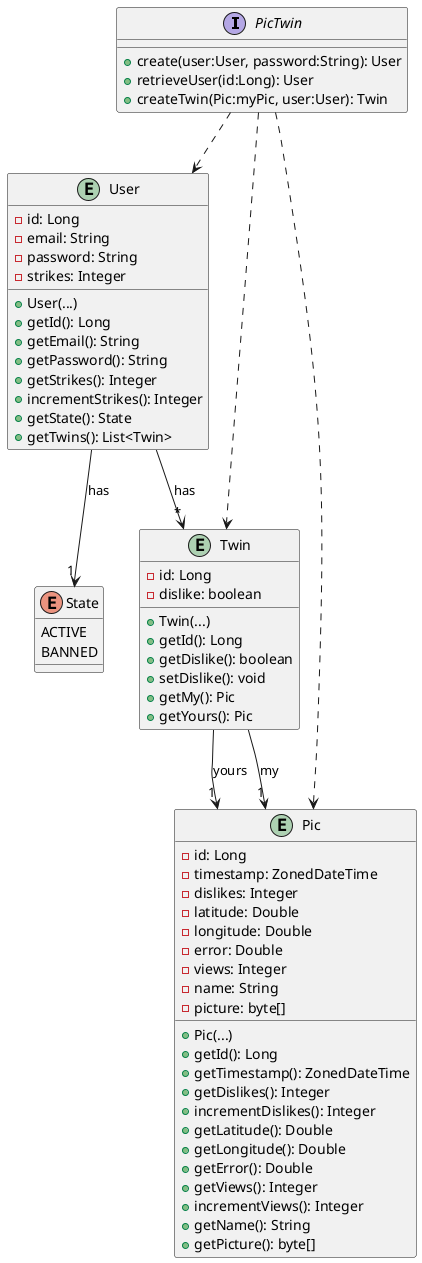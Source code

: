 @startuml
'https://plantuml.com/sequence-diagram

interface PicTwin{
    +create(user:User, password:String): User
    +retrieveUser(id:Long): User
    +createTwin(Pic:myPic, user:User): Twin
}

entity User{
    -id: Long
    -email: String
    -password: String
    -strikes: Integer

    +User(...)
    +getId(): Long
    +getEmail(): String
    +getPassword(): String
    +getStrikes(): Integer
    +incrementStrikes(): Integer
    +getState(): State
    +getTwins(): List<Twin>
}

entity Twin{
    -id: Long
    -dislike: boolean

    +Twin(...)
    +getId(): Long
    +getDislike(): boolean
    +setDislike(): void
    +getMy(): Pic
    +getYours(): Pic
}

entity Pic{
    -id: Long
    -timestamp: ZonedDateTime
    -dislikes: Integer
    -latitude: Double
    -longitude: Double
    -error: Double
    -views: Integer
    -name: String
    -picture: byte[]

    +Pic(...)
    +getId(): Long
    +getTimestamp(): ZonedDateTime
    +getDislikes(): Integer
    +incrementDislikes(): Integer
    +getLatitude(): Double
    +getLongitude(): Double
    +getError(): Double
    +getViews(): Integer
    +incrementViews(): Integer
    +getName(): String
    +getPicture(): byte[]
}

enum State{
    ACTIVE
    BANNED
}

PicTwin..>Pic
PicTwin..>Twin
PicTwin..>User

User-->"*"Twin: has
User-->"1"State: has

Twin-->"1"Pic: my
Twin-->"1"Pic: yours


@enduml
